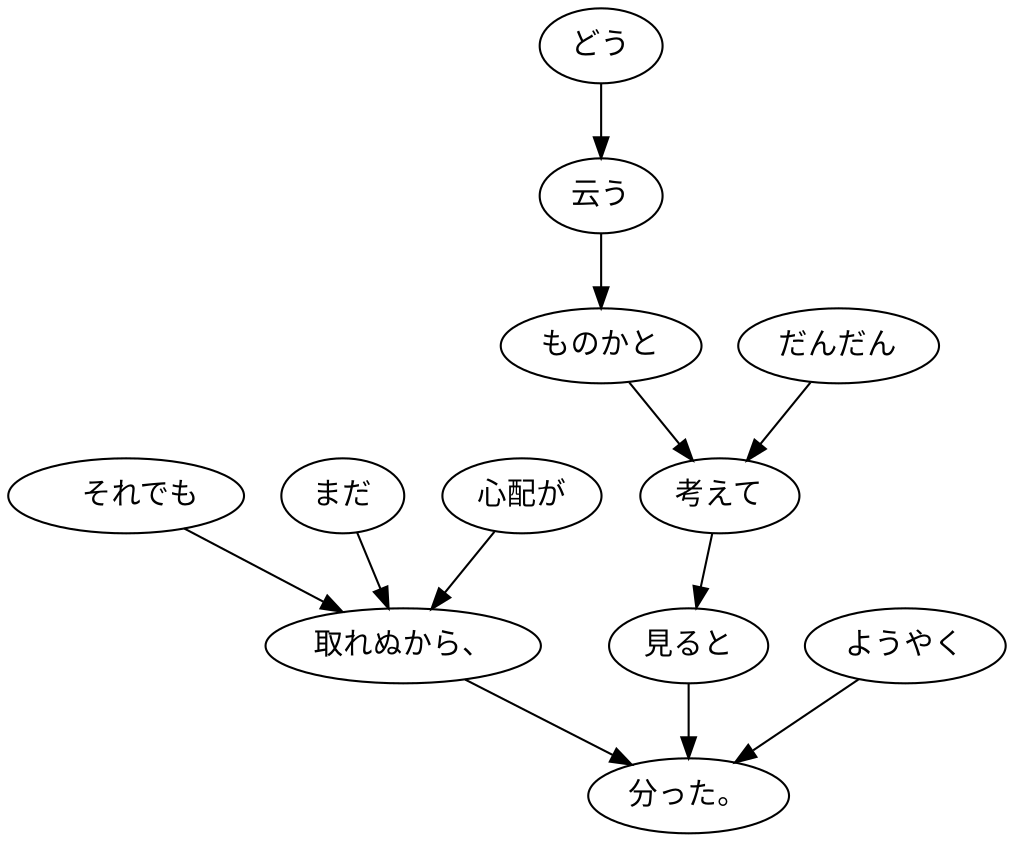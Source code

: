 digraph graph3274 {
	node0 [label="　それでも"];
	node1 [label="まだ"];
	node2 [label="心配が"];
	node3 [label="取れぬから、"];
	node4 [label="どう"];
	node5 [label="云う"];
	node6 [label="ものかと"];
	node7 [label="だんだん"];
	node8 [label="考えて"];
	node9 [label="見ると"];
	node10 [label="ようやく"];
	node11 [label="分った。"];
	node0 -> node3;
	node1 -> node3;
	node2 -> node3;
	node3 -> node11;
	node4 -> node5;
	node5 -> node6;
	node6 -> node8;
	node7 -> node8;
	node8 -> node9;
	node9 -> node11;
	node10 -> node11;
}
